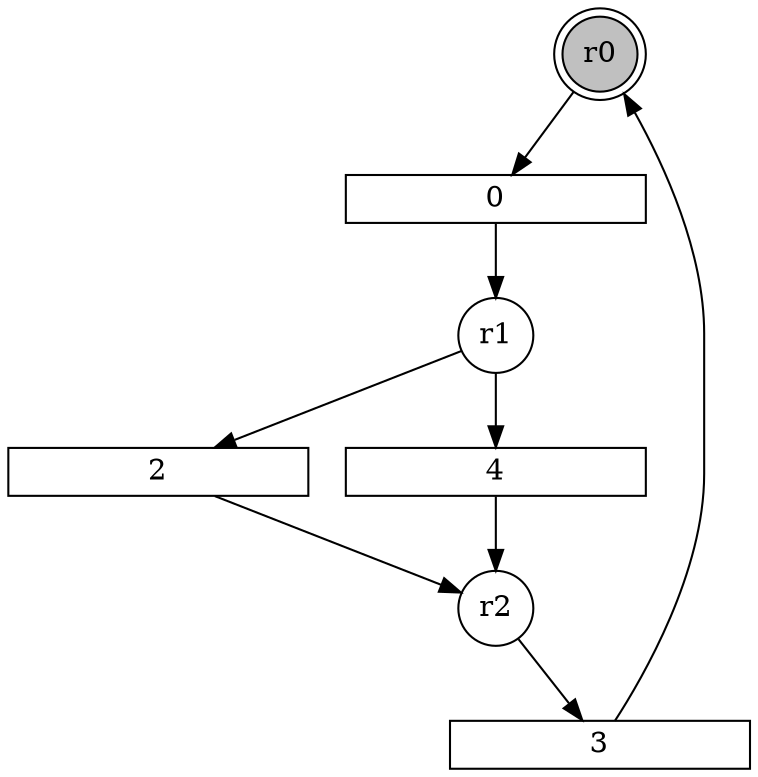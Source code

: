 digraph input7_SM_2_PN{
subgraph initial_place {
	node [shape=doublecircle,fixedsize=true, fixedsize = 2, color = black, fillcolor = gray, style = filled];
	r0;
}
subgraph place {     
	node [shape=circle,fixedsize=true, fixedsize = 2];
	r1;
	r2;
}
subgraph transitions {
	node [shape=rect,height=0.2,width=2, forcelabels = false];
	0;
	2;
	3;
	4;
}
	r0 -> 0;
	r1 -> 2;
	r2 -> 3;
	r1 -> 4;
	0 -> r1;
	2 -> r2;
	3 -> r0;
	4 -> r2;
}